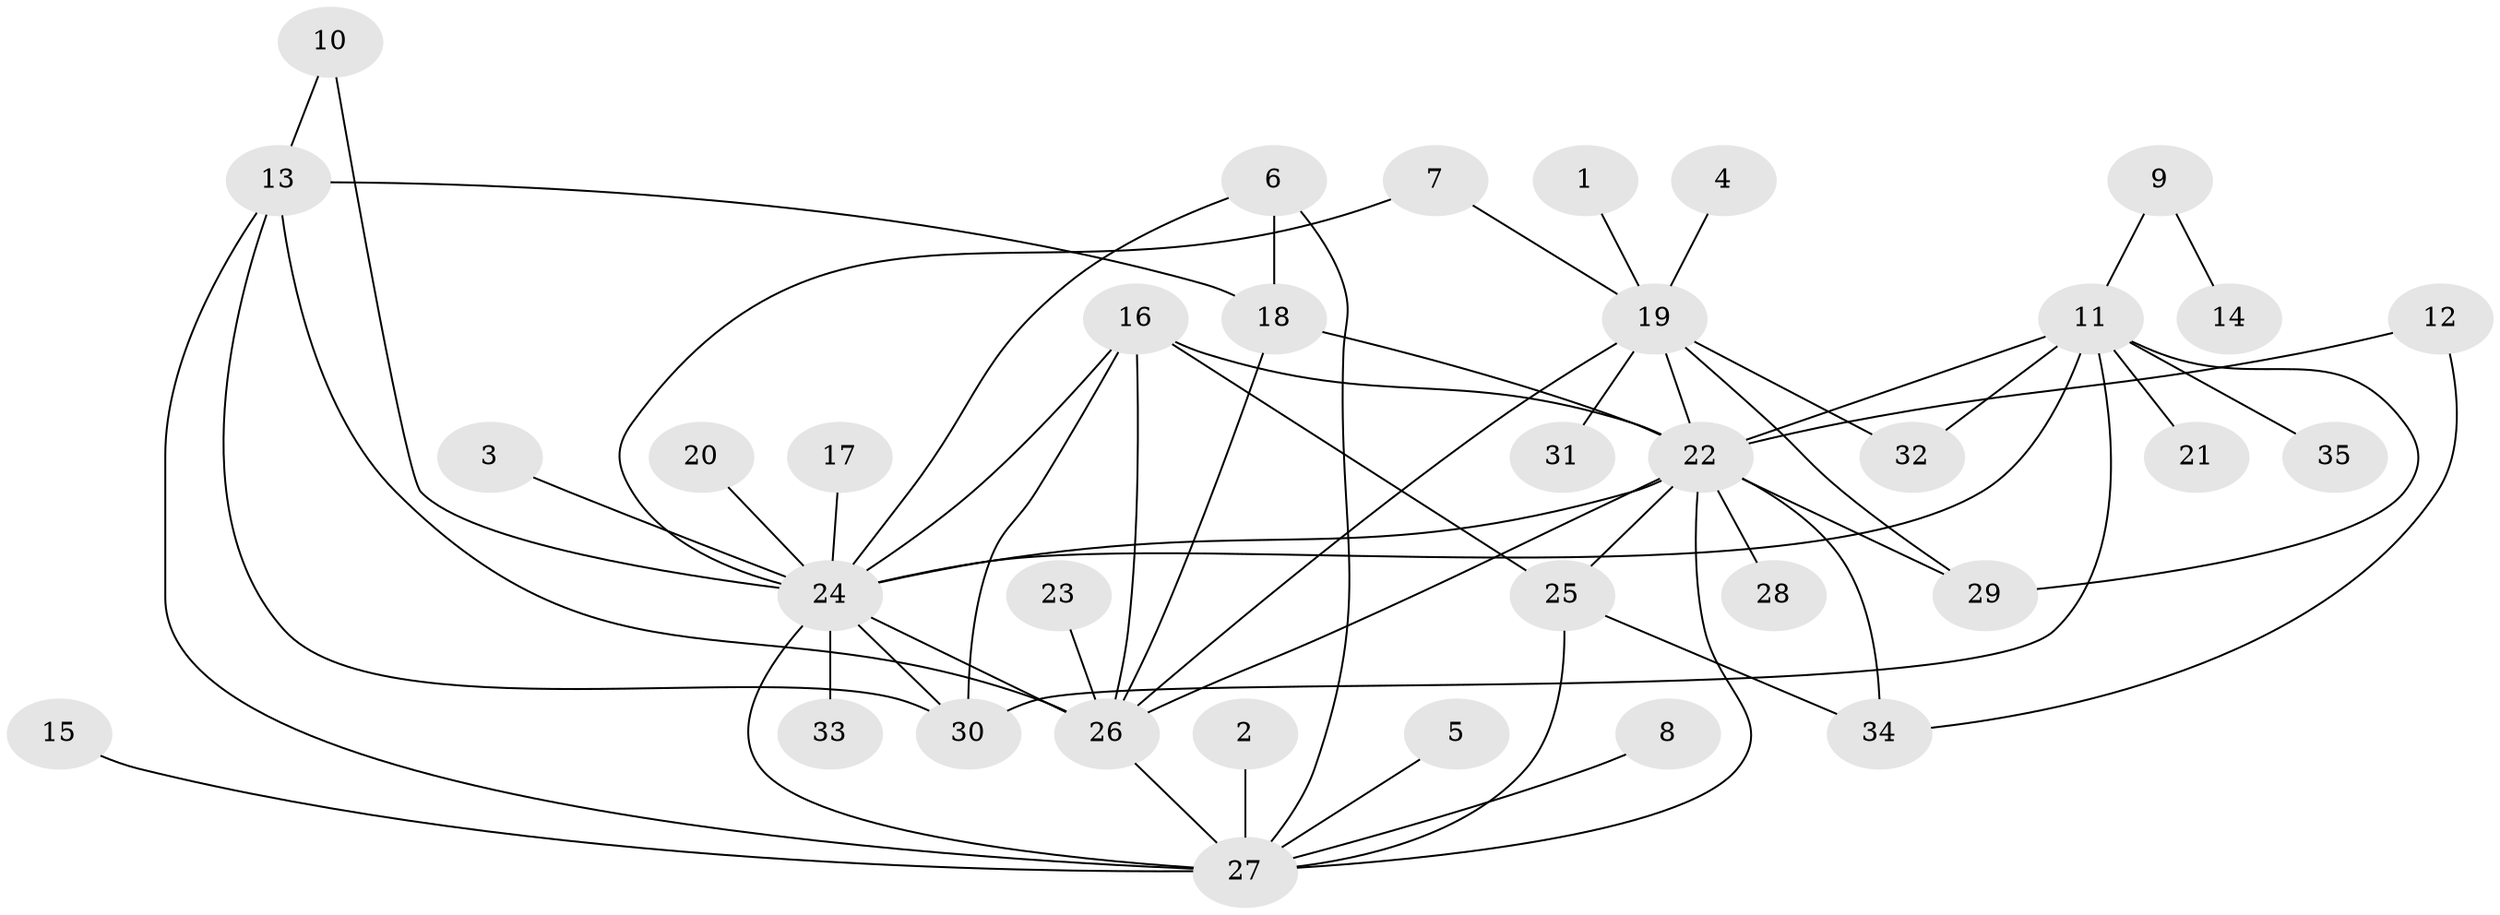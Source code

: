 // original degree distribution, {4: 0.07246376811594203, 13: 0.014492753623188406, 10: 0.014492753623188406, 14: 0.014492753623188406, 5: 0.07246376811594203, 1: 0.4782608695652174, 18: 0.014492753623188406, 8: 0.014492753623188406, 11: 0.014492753623188406, 7: 0.014492753623188406, 6: 0.014492753623188406, 2: 0.18840579710144928, 3: 0.07246376811594203}
// Generated by graph-tools (version 1.1) at 2025/49/03/09/25 03:49:53]
// undirected, 35 vertices, 58 edges
graph export_dot {
graph [start="1"]
  node [color=gray90,style=filled];
  1;
  2;
  3;
  4;
  5;
  6;
  7;
  8;
  9;
  10;
  11;
  12;
  13;
  14;
  15;
  16;
  17;
  18;
  19;
  20;
  21;
  22;
  23;
  24;
  25;
  26;
  27;
  28;
  29;
  30;
  31;
  32;
  33;
  34;
  35;
  1 -- 19 [weight=1.0];
  2 -- 27 [weight=1.0];
  3 -- 24 [weight=1.0];
  4 -- 19 [weight=1.0];
  5 -- 27 [weight=2.0];
  6 -- 18 [weight=1.0];
  6 -- 24 [weight=1.0];
  6 -- 27 [weight=1.0];
  7 -- 19 [weight=1.0];
  7 -- 24 [weight=1.0];
  8 -- 27 [weight=1.0];
  9 -- 11 [weight=1.0];
  9 -- 14 [weight=1.0];
  10 -- 13 [weight=1.0];
  10 -- 24 [weight=1.0];
  11 -- 21 [weight=1.0];
  11 -- 22 [weight=1.0];
  11 -- 24 [weight=1.0];
  11 -- 29 [weight=1.0];
  11 -- 30 [weight=1.0];
  11 -- 32 [weight=1.0];
  11 -- 35 [weight=1.0];
  12 -- 22 [weight=1.0];
  12 -- 34 [weight=1.0];
  13 -- 18 [weight=1.0];
  13 -- 26 [weight=1.0];
  13 -- 27 [weight=1.0];
  13 -- 30 [weight=1.0];
  15 -- 27 [weight=1.0];
  16 -- 22 [weight=1.0];
  16 -- 24 [weight=1.0];
  16 -- 25 [weight=1.0];
  16 -- 26 [weight=1.0];
  16 -- 30 [weight=1.0];
  17 -- 24 [weight=1.0];
  18 -- 22 [weight=1.0];
  18 -- 26 [weight=1.0];
  19 -- 22 [weight=1.0];
  19 -- 26 [weight=1.0];
  19 -- 29 [weight=1.0];
  19 -- 31 [weight=1.0];
  19 -- 32 [weight=1.0];
  20 -- 24 [weight=1.0];
  22 -- 24 [weight=1.0];
  22 -- 25 [weight=1.0];
  22 -- 26 [weight=1.0];
  22 -- 27 [weight=1.0];
  22 -- 28 [weight=1.0];
  22 -- 29 [weight=1.0];
  22 -- 34 [weight=1.0];
  23 -- 26 [weight=1.0];
  24 -- 26 [weight=1.0];
  24 -- 27 [weight=3.0];
  24 -- 30 [weight=1.0];
  24 -- 33 [weight=1.0];
  25 -- 27 [weight=1.0];
  25 -- 34 [weight=1.0];
  26 -- 27 [weight=1.0];
}
